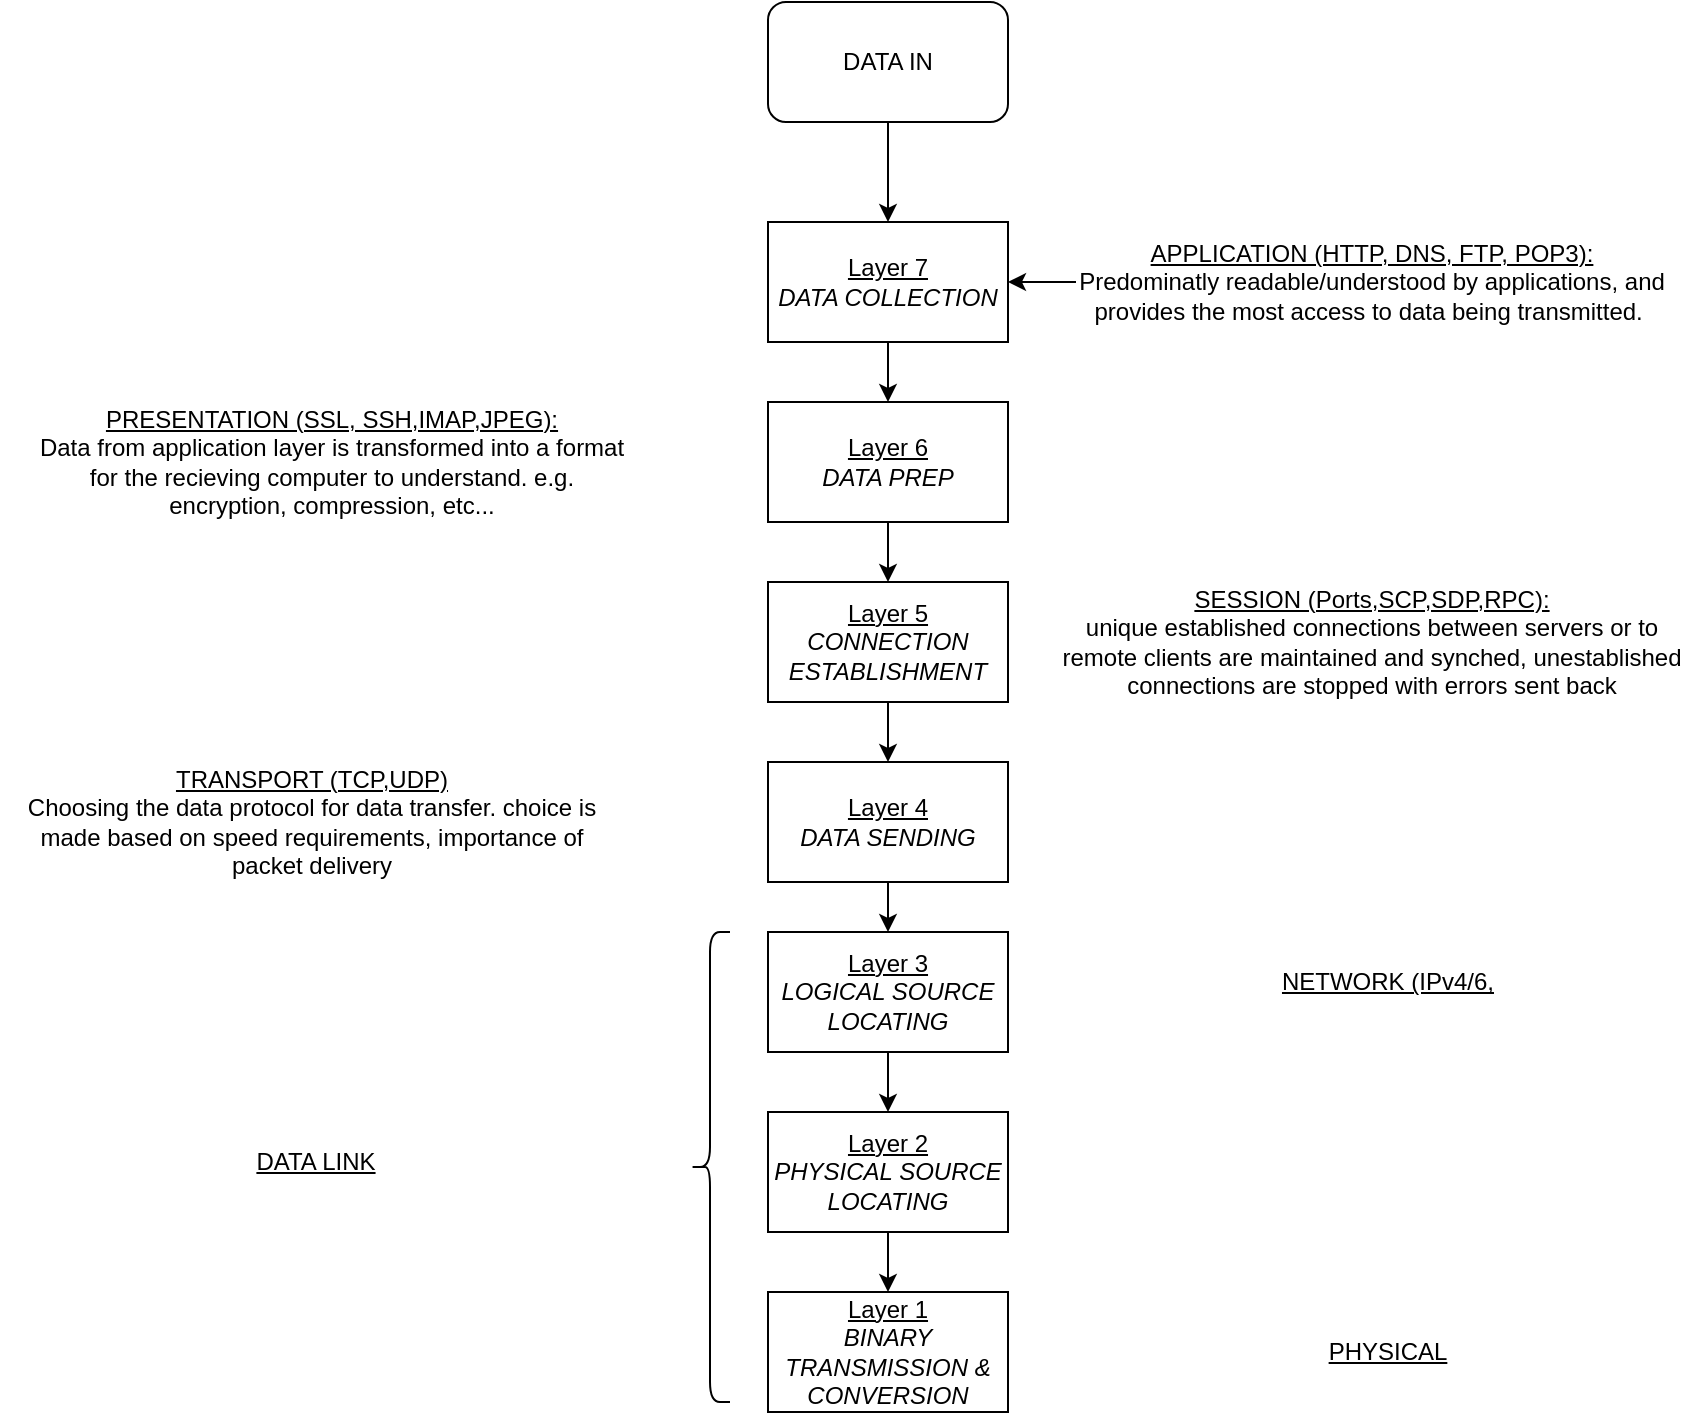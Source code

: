 <mxfile version="20.4.0" type="github">
  <diagram id="JPbicAEQHTox4qRCIqny" name="Page-1">
    <mxGraphModel dx="1849" dy="402" grid="1" gridSize="10" guides="1" tooltips="1" connect="1" arrows="1" fold="1" page="1" pageScale="1" pageWidth="827" pageHeight="1169" math="0" shadow="0">
      <root>
        <mxCell id="0" />
        <mxCell id="1" parent="0" />
        <mxCell id="TsHt6xNvjq6FOF1HK5rZ-11" style="edgeStyle=orthogonalEdgeStyle;rounded=0;orthogonalLoop=1;jettySize=auto;html=1;exitX=0.5;exitY=1;exitDx=0;exitDy=0;entryX=0.5;entryY=0;entryDx=0;entryDy=0;" edge="1" parent="1" source="TsHt6xNvjq6FOF1HK5rZ-1" target="TsHt6xNvjq6FOF1HK5rZ-5">
          <mxGeometry relative="1" as="geometry" />
        </mxCell>
        <mxCell id="TsHt6xNvjq6FOF1HK5rZ-1" value="&lt;u&gt;Layer 7&lt;br&gt;&lt;/u&gt;&lt;i&gt;DATA COLLECTION&lt;/i&gt;" style="rounded=0;whiteSpace=wrap;html=1;" vertex="1" parent="1">
          <mxGeometry x="344" y="140" width="120" height="60" as="geometry" />
        </mxCell>
        <mxCell id="TsHt6xNvjq6FOF1HK5rZ-4" style="edgeStyle=orthogonalEdgeStyle;rounded=0;orthogonalLoop=1;jettySize=auto;html=1;exitX=0.5;exitY=1;exitDx=0;exitDy=0;entryX=0.5;entryY=0;entryDx=0;entryDy=0;" edge="1" parent="1" source="TsHt6xNvjq6FOF1HK5rZ-2" target="TsHt6xNvjq6FOF1HK5rZ-1">
          <mxGeometry relative="1" as="geometry" />
        </mxCell>
        <mxCell id="TsHt6xNvjq6FOF1HK5rZ-2" value="DATA IN" style="rounded=1;whiteSpace=wrap;html=1;" vertex="1" parent="1">
          <mxGeometry x="344" y="30" width="120" height="60" as="geometry" />
        </mxCell>
        <mxCell id="TsHt6xNvjq6FOF1HK5rZ-12" style="edgeStyle=orthogonalEdgeStyle;rounded=0;orthogonalLoop=1;jettySize=auto;html=1;exitX=0.5;exitY=1;exitDx=0;exitDy=0;entryX=0.5;entryY=0;entryDx=0;entryDy=0;" edge="1" parent="1" source="TsHt6xNvjq6FOF1HK5rZ-5" target="TsHt6xNvjq6FOF1HK5rZ-6">
          <mxGeometry relative="1" as="geometry" />
        </mxCell>
        <mxCell id="TsHt6xNvjq6FOF1HK5rZ-5" value="&lt;u&gt;Layer 6&lt;br&gt;&lt;/u&gt;&lt;i&gt;DATA PREP&lt;/i&gt;" style="rounded=0;whiteSpace=wrap;html=1;" vertex="1" parent="1">
          <mxGeometry x="344" y="230" width="120" height="60" as="geometry" />
        </mxCell>
        <mxCell id="TsHt6xNvjq6FOF1HK5rZ-13" style="edgeStyle=orthogonalEdgeStyle;rounded=0;orthogonalLoop=1;jettySize=auto;html=1;exitX=0.5;exitY=1;exitDx=0;exitDy=0;entryX=0.5;entryY=0;entryDx=0;entryDy=0;" edge="1" parent="1" source="TsHt6xNvjq6FOF1HK5rZ-6" target="TsHt6xNvjq6FOF1HK5rZ-7">
          <mxGeometry relative="1" as="geometry" />
        </mxCell>
        <mxCell id="TsHt6xNvjq6FOF1HK5rZ-6" value="&lt;u&gt;Layer 5&lt;br&gt;&lt;/u&gt;&lt;i&gt;CONNECTION ESTABLISHMENT&lt;/i&gt;" style="rounded=0;whiteSpace=wrap;html=1;" vertex="1" parent="1">
          <mxGeometry x="344" y="320" width="120" height="60" as="geometry" />
        </mxCell>
        <mxCell id="TsHt6xNvjq6FOF1HK5rZ-14" style="edgeStyle=orthogonalEdgeStyle;rounded=0;orthogonalLoop=1;jettySize=auto;html=1;exitX=0.5;exitY=1;exitDx=0;exitDy=0;entryX=0.5;entryY=0;entryDx=0;entryDy=0;" edge="1" parent="1" source="TsHt6xNvjq6FOF1HK5rZ-7" target="TsHt6xNvjq6FOF1HK5rZ-8">
          <mxGeometry relative="1" as="geometry" />
        </mxCell>
        <mxCell id="TsHt6xNvjq6FOF1HK5rZ-7" value="&lt;u&gt;Layer 4&lt;br&gt;&lt;/u&gt;&lt;i&gt;DATA SENDING&lt;/i&gt;" style="rounded=0;whiteSpace=wrap;html=1;" vertex="1" parent="1">
          <mxGeometry x="344" y="410" width="120" height="60" as="geometry" />
        </mxCell>
        <mxCell id="TsHt6xNvjq6FOF1HK5rZ-15" style="edgeStyle=orthogonalEdgeStyle;rounded=0;orthogonalLoop=1;jettySize=auto;html=1;exitX=0.5;exitY=1;exitDx=0;exitDy=0;entryX=0.5;entryY=0;entryDx=0;entryDy=0;" edge="1" parent="1" source="TsHt6xNvjq6FOF1HK5rZ-8" target="TsHt6xNvjq6FOF1HK5rZ-9">
          <mxGeometry relative="1" as="geometry" />
        </mxCell>
        <mxCell id="TsHt6xNvjq6FOF1HK5rZ-8" value="&lt;u&gt;Layer 3&lt;br&gt;&lt;/u&gt;&lt;i&gt;LOGICAL SOURCE LOCATING&lt;/i&gt;" style="rounded=0;whiteSpace=wrap;html=1;" vertex="1" parent="1">
          <mxGeometry x="344" y="495" width="120" height="60" as="geometry" />
        </mxCell>
        <mxCell id="TsHt6xNvjq6FOF1HK5rZ-16" style="edgeStyle=orthogonalEdgeStyle;rounded=0;orthogonalLoop=1;jettySize=auto;html=1;exitX=0.5;exitY=1;exitDx=0;exitDy=0;entryX=0.5;entryY=0;entryDx=0;entryDy=0;" edge="1" parent="1" source="TsHt6xNvjq6FOF1HK5rZ-9" target="TsHt6xNvjq6FOF1HK5rZ-10">
          <mxGeometry relative="1" as="geometry" />
        </mxCell>
        <mxCell id="TsHt6xNvjq6FOF1HK5rZ-9" value="&lt;u&gt;Layer 2&lt;br&gt;&lt;/u&gt;&lt;i&gt;PHYSICAL SOURCE LOCATING&lt;/i&gt;" style="rounded=0;whiteSpace=wrap;html=1;" vertex="1" parent="1">
          <mxGeometry x="344" y="585" width="120" height="60" as="geometry" />
        </mxCell>
        <mxCell id="TsHt6xNvjq6FOF1HK5rZ-10" value="&lt;u&gt;Layer 1&lt;/u&gt;&lt;br&gt;&lt;i&gt;BINARY TRANSMISSION &amp;amp; CONVERSION&lt;/i&gt;" style="rounded=0;whiteSpace=wrap;html=1;" vertex="1" parent="1">
          <mxGeometry x="344" y="675" width="120" height="60" as="geometry" />
        </mxCell>
        <mxCell id="TsHt6xNvjq6FOF1HK5rZ-19" style="edgeStyle=orthogonalEdgeStyle;rounded=0;orthogonalLoop=1;jettySize=auto;html=1;exitX=0;exitY=0.5;exitDx=0;exitDy=0;entryX=1;entryY=0.5;entryDx=0;entryDy=0;" edge="1" parent="1" source="TsHt6xNvjq6FOF1HK5rZ-17" target="TsHt6xNvjq6FOF1HK5rZ-1">
          <mxGeometry relative="1" as="geometry" />
        </mxCell>
        <mxCell id="TsHt6xNvjq6FOF1HK5rZ-17" value="&lt;u&gt;APPLICATION (HTTP, DNS, FTP, POP3):&lt;br&gt;&lt;/u&gt;Predominatly readable/understood by applications, and provides the most access to data being transmitted.&amp;nbsp;" style="text;html=1;strokeColor=none;fillColor=none;align=center;verticalAlign=middle;whiteSpace=wrap;rounded=0;" vertex="1" parent="1">
          <mxGeometry x="498" y="140" width="296" height="60" as="geometry" />
        </mxCell>
        <mxCell id="TsHt6xNvjq6FOF1HK5rZ-18" value="&lt;u&gt;PRESENTATION (SSL, SSH,IMAP,JPEG):&lt;br&gt;&lt;/u&gt;Data from application layer is transformed into a format for the recieving computer to understand. e.g. encryption, compression, etc..." style="text;html=1;strokeColor=none;fillColor=none;align=center;verticalAlign=middle;whiteSpace=wrap;rounded=0;" vertex="1" parent="1">
          <mxGeometry x="-22" y="230" width="296" height="60" as="geometry" />
        </mxCell>
        <mxCell id="TsHt6xNvjq6FOF1HK5rZ-21" value="&lt;u&gt;SESSION (Ports,SCP,SDP,RPC):&lt;br&gt;&lt;/u&gt;unique established connections between servers or to remote clients are maintained and synched, unestablished connections are stopped with errors sent back" style="text;html=1;strokeColor=none;fillColor=none;align=center;verticalAlign=middle;whiteSpace=wrap;rounded=0;" vertex="1" parent="1">
          <mxGeometry x="490" y="320" width="312" height="60" as="geometry" />
        </mxCell>
        <mxCell id="TsHt6xNvjq6FOF1HK5rZ-23" value="" style="shape=curlyBracket;whiteSpace=wrap;html=1;rounded=1;" vertex="1" parent="1">
          <mxGeometry x="305" y="495" width="20" height="235" as="geometry" />
        </mxCell>
        <mxCell id="TsHt6xNvjq6FOF1HK5rZ-24" value="&lt;u&gt;TRANSPORT (TCP,UDP)&lt;br&gt;&lt;/u&gt;Choosing the data protocol for data transfer. choice is made based on speed requirements, importance of packet delivery" style="text;html=1;strokeColor=none;fillColor=none;align=center;verticalAlign=middle;whiteSpace=wrap;rounded=0;" vertex="1" parent="1">
          <mxGeometry x="-40" y="410" width="312" height="60" as="geometry" />
        </mxCell>
        <mxCell id="TsHt6xNvjq6FOF1HK5rZ-25" value="&lt;u&gt;NETWORK (IPv4/6,&lt;br&gt;&lt;/u&gt;" style="text;html=1;strokeColor=none;fillColor=none;align=center;verticalAlign=middle;whiteSpace=wrap;rounded=0;" vertex="1" parent="1">
          <mxGeometry x="498" y="490" width="312" height="60" as="geometry" />
        </mxCell>
        <mxCell id="TsHt6xNvjq6FOF1HK5rZ-26" value="&lt;u&gt;DATA LINK&lt;br&gt;&lt;/u&gt;" style="text;html=1;strokeColor=none;fillColor=none;align=center;verticalAlign=middle;whiteSpace=wrap;rounded=0;" vertex="1" parent="1">
          <mxGeometry x="-38" y="580" width="312" height="60" as="geometry" />
        </mxCell>
        <mxCell id="TsHt6xNvjq6FOF1HK5rZ-27" value="&lt;u&gt;PHYSICAL&lt;br&gt;&lt;/u&gt;" style="text;html=1;strokeColor=none;fillColor=none;align=center;verticalAlign=middle;whiteSpace=wrap;rounded=0;" vertex="1" parent="1">
          <mxGeometry x="498" y="675" width="312" height="60" as="geometry" />
        </mxCell>
      </root>
    </mxGraphModel>
  </diagram>
</mxfile>

